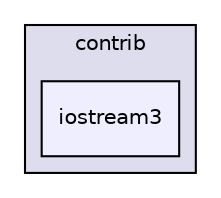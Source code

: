digraph "zlib/zlib-1.2.8/contrib/iostream3" {
  compound=true
  node [ fontsize="10", fontname="Helvetica"];
  edge [ labelfontsize="10", labelfontname="Helvetica"];
  subgraph clusterdir_e0c029cd5149dae73dc2b47aa4b1f108 {
    graph [ bgcolor="#ddddee", pencolor="black", label="contrib" fontname="Helvetica", fontsize="10", URL="dir_e0c029cd5149dae73dc2b47aa4b1f108.html"]
  dir_a8fea5ec03e433c137caafae55972a76 [shape=box, label="iostream3", style="filled", fillcolor="#eeeeff", pencolor="black", URL="dir_a8fea5ec03e433c137caafae55972a76.html"];
  }
}
